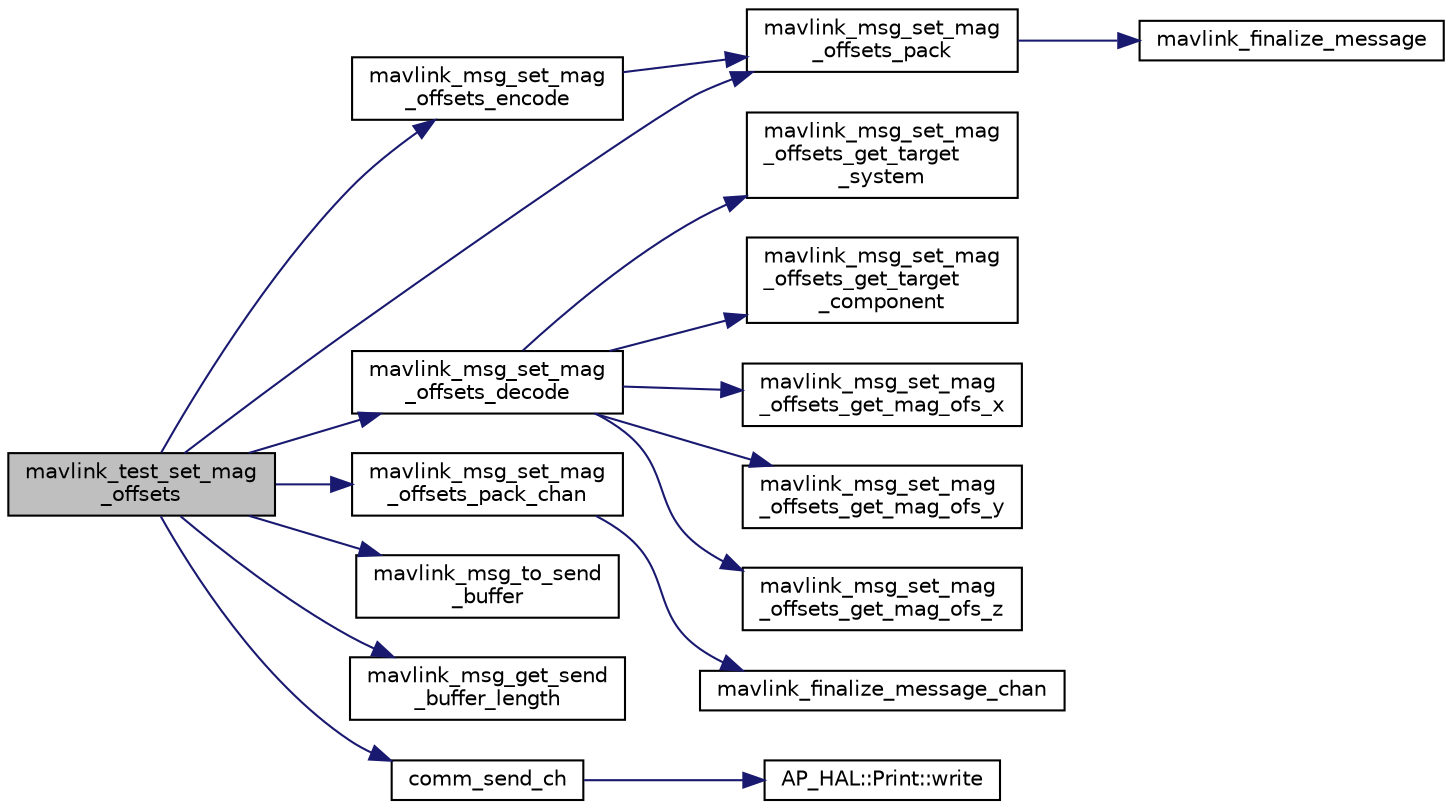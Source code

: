 digraph "mavlink_test_set_mag_offsets"
{
 // INTERACTIVE_SVG=YES
  edge [fontname="Helvetica",fontsize="10",labelfontname="Helvetica",labelfontsize="10"];
  node [fontname="Helvetica",fontsize="10",shape=record];
  rankdir="LR";
  Node1 [label="mavlink_test_set_mag\l_offsets",height=0.2,width=0.4,color="black", fillcolor="grey75", style="filled" fontcolor="black"];
  Node1 -> Node2 [color="midnightblue",fontsize="10",style="solid",fontname="Helvetica"];
  Node2 [label="mavlink_msg_set_mag\l_offsets_encode",height=0.2,width=0.4,color="black", fillcolor="white", style="filled",URL="$v0_89_2ardupilotmega_2mavlink__msg__set__mag__offsets_8h.html#af4182dd38a774c74a6886453e4c5d4c9",tooltip="Encode a set_mag_offsets struct into a message. "];
  Node2 -> Node3 [color="midnightblue",fontsize="10",style="solid",fontname="Helvetica"];
  Node3 [label="mavlink_msg_set_mag\l_offsets_pack",height=0.2,width=0.4,color="black", fillcolor="white", style="filled",URL="$v0_89_2ardupilotmega_2mavlink__msg__set__mag__offsets_8h.html#a5f9ce27e15706a907d2add7a146675c1",tooltip="Pack a set_mag_offsets message. "];
  Node3 -> Node4 [color="midnightblue",fontsize="10",style="solid",fontname="Helvetica"];
  Node4 [label="mavlink_finalize_message",height=0.2,width=0.4,color="black", fillcolor="white", style="filled",URL="$v0_89_2mavlink__helpers_8h.html#af3bea083c5ec83f5b6570b2bd4a817d0",tooltip="Finalize a MAVLink message with MAVLINK_COMM_0 as default channel. "];
  Node1 -> Node5 [color="midnightblue",fontsize="10",style="solid",fontname="Helvetica"];
  Node5 [label="mavlink_msg_set_mag\l_offsets_decode",height=0.2,width=0.4,color="black", fillcolor="white", style="filled",URL="$v0_89_2ardupilotmega_2mavlink__msg__set__mag__offsets_8h.html#add3c9278157d0d7f3675fd2709fd4c25",tooltip="Decode a set_mag_offsets message into a struct. "];
  Node5 -> Node6 [color="midnightblue",fontsize="10",style="solid",fontname="Helvetica"];
  Node6 [label="mavlink_msg_set_mag\l_offsets_get_target\l_system",height=0.2,width=0.4,color="black", fillcolor="white", style="filled",URL="$v0_89_2ardupilotmega_2mavlink__msg__set__mag__offsets_8h.html#a91a71a3c880b57c0d8718744954749c2",tooltip="Send a set_mag_offsets message. "];
  Node5 -> Node7 [color="midnightblue",fontsize="10",style="solid",fontname="Helvetica"];
  Node7 [label="mavlink_msg_set_mag\l_offsets_get_target\l_component",height=0.2,width=0.4,color="black", fillcolor="white", style="filled",URL="$v0_89_2ardupilotmega_2mavlink__msg__set__mag__offsets_8h.html#a18167f142e670b000f7b991b4e9cf9cb",tooltip="Get field target_component from set_mag_offsets message. "];
  Node5 -> Node8 [color="midnightblue",fontsize="10",style="solid",fontname="Helvetica"];
  Node8 [label="mavlink_msg_set_mag\l_offsets_get_mag_ofs_x",height=0.2,width=0.4,color="black", fillcolor="white", style="filled",URL="$v0_89_2ardupilotmega_2mavlink__msg__set__mag__offsets_8h.html#a42eec2bcd1fd15442f00b652af42ed27",tooltip="Get field mag_ofs_x from set_mag_offsets message. "];
  Node5 -> Node9 [color="midnightblue",fontsize="10",style="solid",fontname="Helvetica"];
  Node9 [label="mavlink_msg_set_mag\l_offsets_get_mag_ofs_y",height=0.2,width=0.4,color="black", fillcolor="white", style="filled",URL="$v0_89_2ardupilotmega_2mavlink__msg__set__mag__offsets_8h.html#a767d8a0f6be8350368d536c9f86b5eb4",tooltip="Get field mag_ofs_y from set_mag_offsets message. "];
  Node5 -> Node10 [color="midnightblue",fontsize="10",style="solid",fontname="Helvetica"];
  Node10 [label="mavlink_msg_set_mag\l_offsets_get_mag_ofs_z",height=0.2,width=0.4,color="black", fillcolor="white", style="filled",URL="$v0_89_2ardupilotmega_2mavlink__msg__set__mag__offsets_8h.html#a8c805a90c59c980b2144496c7290bbf2",tooltip="Get field mag_ofs_z from set_mag_offsets message. "];
  Node1 -> Node3 [color="midnightblue",fontsize="10",style="solid",fontname="Helvetica"];
  Node1 -> Node11 [color="midnightblue",fontsize="10",style="solid",fontname="Helvetica"];
  Node11 [label="mavlink_msg_set_mag\l_offsets_pack_chan",height=0.2,width=0.4,color="black", fillcolor="white", style="filled",URL="$v0_89_2ardupilotmega_2mavlink__msg__set__mag__offsets_8h.html#a0ff8265c77b04396c8b7f3830ec147c1",tooltip="Pack a set_mag_offsets message on a channel. "];
  Node11 -> Node12 [color="midnightblue",fontsize="10",style="solid",fontname="Helvetica"];
  Node12 [label="mavlink_finalize_message_chan",height=0.2,width=0.4,color="black", fillcolor="white", style="filled",URL="$v0_89_2mavlink__helpers_8h.html#aa66131138fc02101dcc73b4b556ab422",tooltip="Finalize a MAVLink message with channel assignment. "];
  Node1 -> Node13 [color="midnightblue",fontsize="10",style="solid",fontname="Helvetica"];
  Node13 [label="mavlink_msg_to_send\l_buffer",height=0.2,width=0.4,color="black", fillcolor="white", style="filled",URL="$v0_89_2mavlink__helpers_8h.html#afea0a9befa84822fd62c2899ea0d849e",tooltip="Pack a message to send it over a serial byte stream. "];
  Node1 -> Node14 [color="midnightblue",fontsize="10",style="solid",fontname="Helvetica"];
  Node14 [label="mavlink_msg_get_send\l_buffer_length",height=0.2,width=0.4,color="black", fillcolor="white", style="filled",URL="$v0_89_2protocol_8h.html#aa86c08f27aabb7a2e12a67f189f590c8",tooltip="Get the required buffer size for this message. "];
  Node1 -> Node15 [color="midnightblue",fontsize="10",style="solid",fontname="Helvetica"];
  Node15 [label="comm_send_ch",height=0.2,width=0.4,color="black", fillcolor="white", style="filled",URL="$GCS__MAVLink_8h.html#ab753873a1ee10adedd0ce246311468f8"];
  Node15 -> Node16 [color="midnightblue",fontsize="10",style="solid",fontname="Helvetica"];
  Node16 [label="AP_HAL::Print::write",height=0.2,width=0.4,color="black", fillcolor="white", style="filled",URL="$classAP__HAL_1_1Print.html#acc65391952a43334f8f5c9bef341f501"];
}
